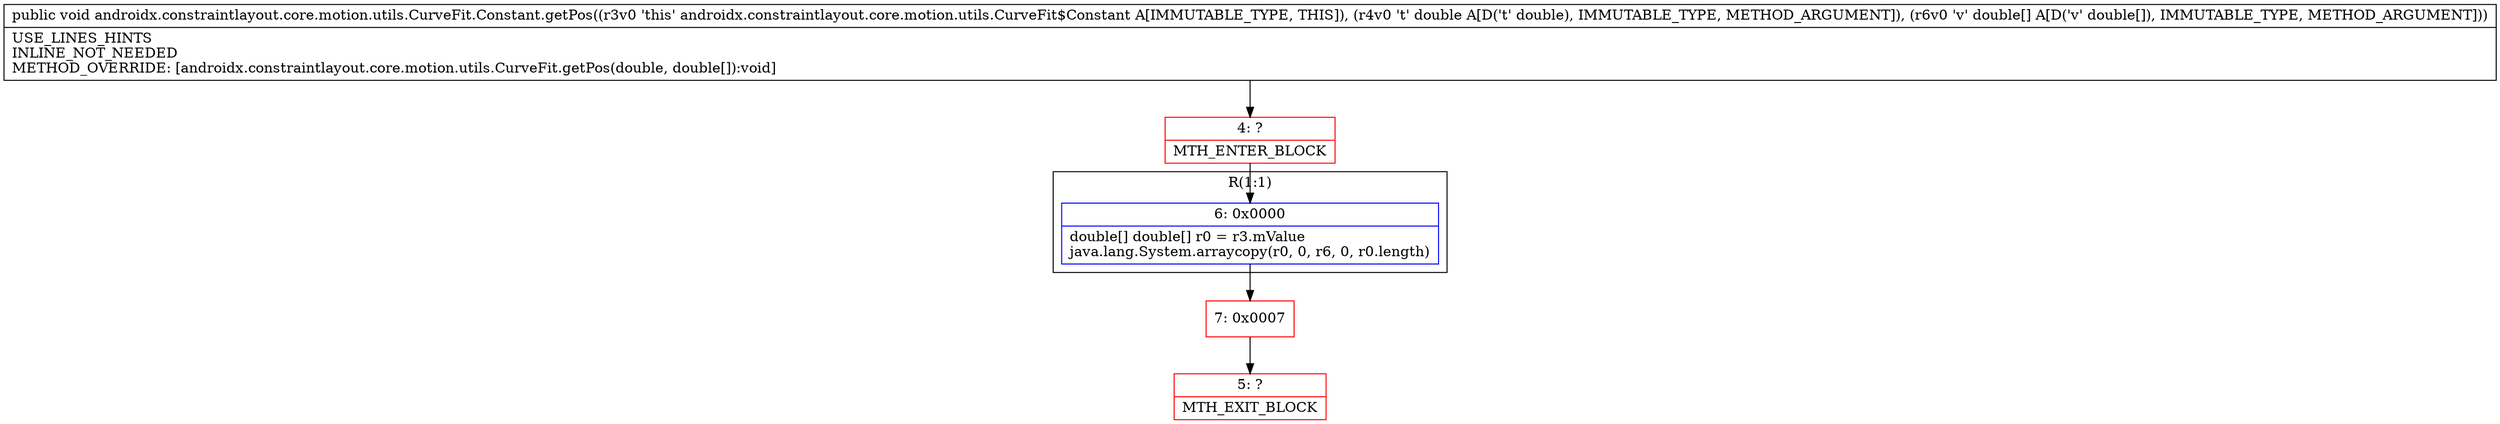 digraph "CFG forandroidx.constraintlayout.core.motion.utils.CurveFit.Constant.getPos(D[D)V" {
subgraph cluster_Region_1931677648 {
label = "R(1:1)";
node [shape=record,color=blue];
Node_6 [shape=record,label="{6\:\ 0x0000|double[] double[] r0 = r3.mValue\ljava.lang.System.arraycopy(r0, 0, r6, 0, r0.length)\l}"];
}
Node_4 [shape=record,color=red,label="{4\:\ ?|MTH_ENTER_BLOCK\l}"];
Node_7 [shape=record,color=red,label="{7\:\ 0x0007}"];
Node_5 [shape=record,color=red,label="{5\:\ ?|MTH_EXIT_BLOCK\l}"];
MethodNode[shape=record,label="{public void androidx.constraintlayout.core.motion.utils.CurveFit.Constant.getPos((r3v0 'this' androidx.constraintlayout.core.motion.utils.CurveFit$Constant A[IMMUTABLE_TYPE, THIS]), (r4v0 't' double A[D('t' double), IMMUTABLE_TYPE, METHOD_ARGUMENT]), (r6v0 'v' double[] A[D('v' double[]), IMMUTABLE_TYPE, METHOD_ARGUMENT]))  | USE_LINES_HINTS\lINLINE_NOT_NEEDED\lMETHOD_OVERRIDE: [androidx.constraintlayout.core.motion.utils.CurveFit.getPos(double, double[]):void]\l}"];
MethodNode -> Node_4;Node_6 -> Node_7;
Node_4 -> Node_6;
Node_7 -> Node_5;
}

